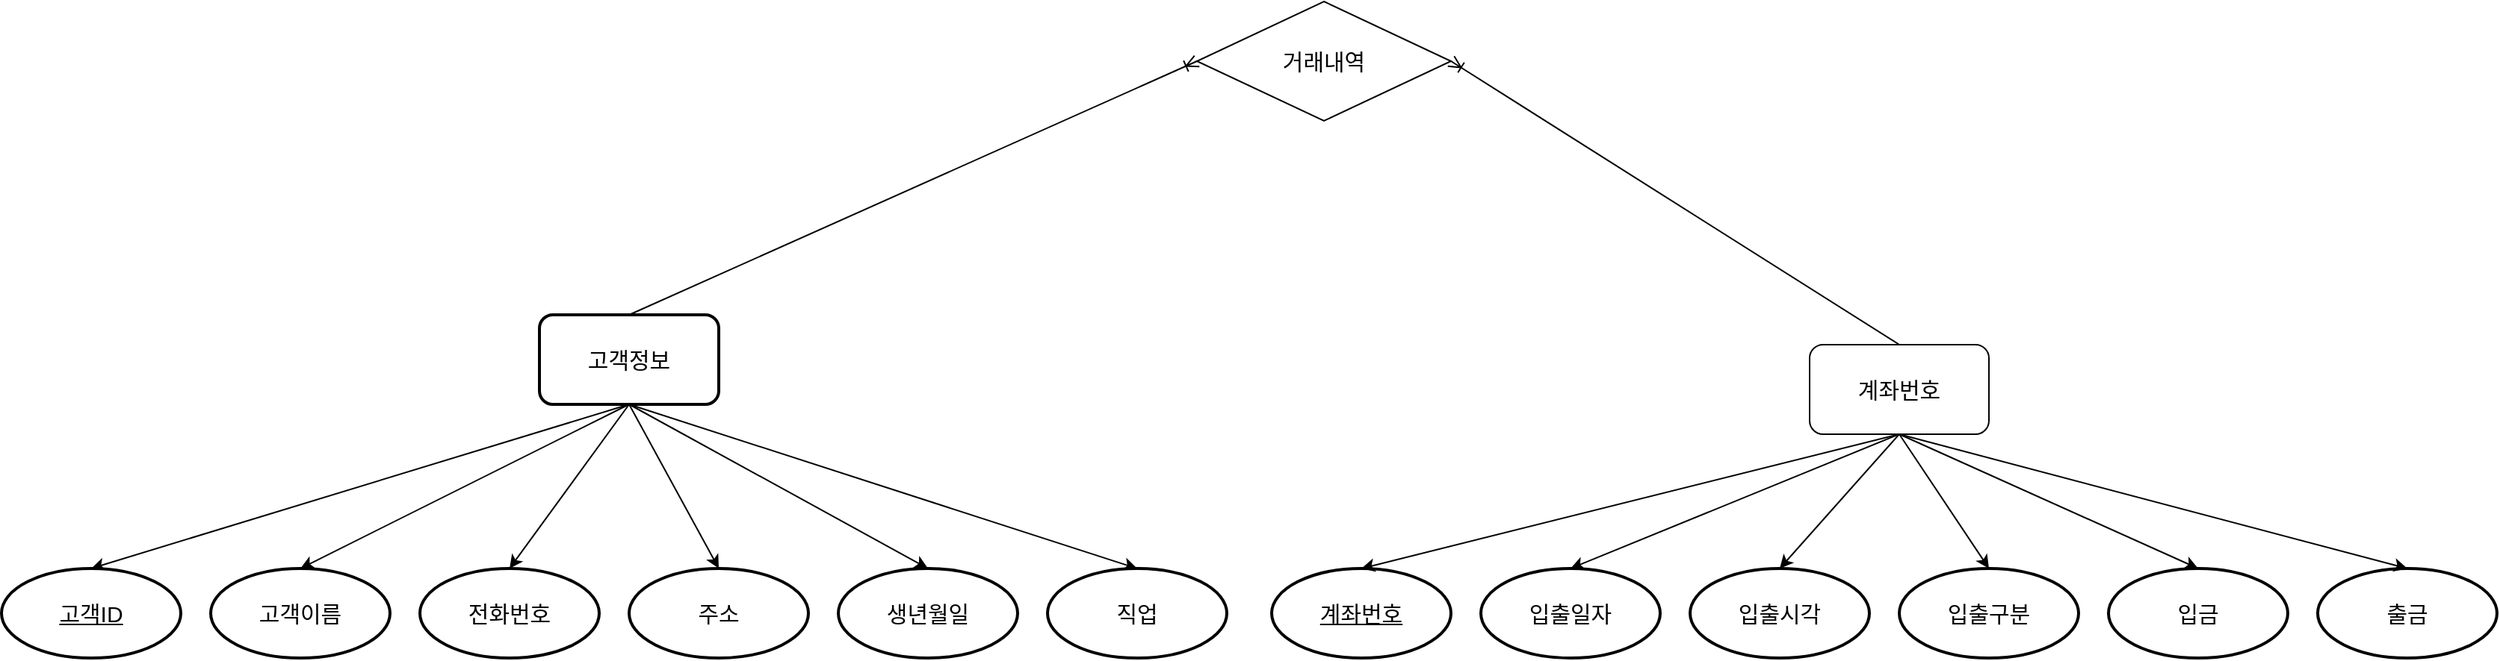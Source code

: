 <mxfile version="21.2.1" type="device">
  <diagram name="페이지-1" id="mg6GiFDDX-MGdzcQbjqu">
    <mxGraphModel dx="5370" dy="649" grid="1" gridSize="10" guides="1" tooltips="1" connect="1" arrows="1" fold="1" page="1" pageScale="1" pageWidth="4681" pageHeight="3300" math="0" shadow="0">
      <root>
        <mxCell id="0" />
        <mxCell id="1" parent="0" />
        <mxCell id="Ig3D1qV6tiJ_f8_kMlCa-8" style="rounded=0;orthogonalLoop=1;jettySize=auto;html=1;entryX=0.5;entryY=0;entryDx=0;entryDy=0;exitX=0.5;exitY=1;exitDx=0;exitDy=0;" edge="1" parent="1" source="Ig3D1qV6tiJ_f8_kMlCa-1" target="Ig3D1qV6tiJ_f8_kMlCa-3">
          <mxGeometry relative="1" as="geometry" />
        </mxCell>
        <mxCell id="Ig3D1qV6tiJ_f8_kMlCa-9" style="rounded=0;orthogonalLoop=1;jettySize=auto;html=1;entryX=0.5;entryY=0;entryDx=0;entryDy=0;exitX=0.5;exitY=1;exitDx=0;exitDy=0;" edge="1" parent="1" source="Ig3D1qV6tiJ_f8_kMlCa-1" target="Ig3D1qV6tiJ_f8_kMlCa-2">
          <mxGeometry relative="1" as="geometry" />
        </mxCell>
        <mxCell id="Ig3D1qV6tiJ_f8_kMlCa-10" style="rounded=0;orthogonalLoop=1;jettySize=auto;html=1;entryX=0.5;entryY=0;entryDx=0;entryDy=0;exitX=0.5;exitY=1;exitDx=0;exitDy=0;" edge="1" parent="1" source="Ig3D1qV6tiJ_f8_kMlCa-1" target="Ig3D1qV6tiJ_f8_kMlCa-4">
          <mxGeometry relative="1" as="geometry" />
        </mxCell>
        <mxCell id="Ig3D1qV6tiJ_f8_kMlCa-11" style="rounded=0;orthogonalLoop=1;jettySize=auto;html=1;entryX=0.5;entryY=0;entryDx=0;entryDy=0;exitX=0.5;exitY=1;exitDx=0;exitDy=0;" edge="1" parent="1" source="Ig3D1qV6tiJ_f8_kMlCa-1" target="Ig3D1qV6tiJ_f8_kMlCa-5">
          <mxGeometry relative="1" as="geometry" />
        </mxCell>
        <mxCell id="Ig3D1qV6tiJ_f8_kMlCa-12" style="rounded=0;orthogonalLoop=1;jettySize=auto;html=1;entryX=0.5;entryY=0;entryDx=0;entryDy=0;exitX=0.5;exitY=1;exitDx=0;exitDy=0;" edge="1" parent="1" source="Ig3D1qV6tiJ_f8_kMlCa-1" target="Ig3D1qV6tiJ_f8_kMlCa-6">
          <mxGeometry relative="1" as="geometry" />
        </mxCell>
        <mxCell id="Ig3D1qV6tiJ_f8_kMlCa-13" style="rounded=0;orthogonalLoop=1;jettySize=auto;html=1;entryX=0.5;entryY=0;entryDx=0;entryDy=0;exitX=0.5;exitY=1;exitDx=0;exitDy=0;" edge="1" parent="1" source="Ig3D1qV6tiJ_f8_kMlCa-1" target="Ig3D1qV6tiJ_f8_kMlCa-7">
          <mxGeometry relative="1" as="geometry" />
        </mxCell>
        <mxCell id="Ig3D1qV6tiJ_f8_kMlCa-1" value="&lt;font style=&quot;font-size: 15px;&quot;&gt;고객정보&lt;/font&gt;" style="rounded=1;whiteSpace=wrap;html=1;strokeWidth=2;" vertex="1" parent="1">
          <mxGeometry x="340" y="440" width="120" height="60" as="geometry" />
        </mxCell>
        <mxCell id="Ig3D1qV6tiJ_f8_kMlCa-2" value="&lt;font style=&quot;font-size: 15px;&quot;&gt;고객이름&lt;/font&gt;" style="ellipse;whiteSpace=wrap;html=1;strokeWidth=2;" vertex="1" parent="1">
          <mxGeometry x="120" y="610" width="120" height="60" as="geometry" />
        </mxCell>
        <mxCell id="Ig3D1qV6tiJ_f8_kMlCa-3" value="&lt;u&gt;&lt;font style=&quot;font-size: 15px;&quot;&gt;고객ID&lt;/font&gt;&lt;/u&gt;" style="ellipse;whiteSpace=wrap;html=1;strokeWidth=2;" vertex="1" parent="1">
          <mxGeometry x="-20" y="610" width="120" height="60" as="geometry" />
        </mxCell>
        <mxCell id="Ig3D1qV6tiJ_f8_kMlCa-4" value="&lt;font style=&quot;font-size: 15px;&quot;&gt;전화번호&lt;br&gt;&lt;/font&gt;" style="ellipse;whiteSpace=wrap;html=1;strokeWidth=2;" vertex="1" parent="1">
          <mxGeometry x="260" y="610" width="120" height="60" as="geometry" />
        </mxCell>
        <mxCell id="Ig3D1qV6tiJ_f8_kMlCa-5" value="&lt;font style=&quot;font-size: 15px;&quot;&gt;주소&lt;br&gt;&lt;/font&gt;" style="ellipse;whiteSpace=wrap;html=1;strokeWidth=2;" vertex="1" parent="1">
          <mxGeometry x="400" y="610" width="120" height="60" as="geometry" />
        </mxCell>
        <mxCell id="Ig3D1qV6tiJ_f8_kMlCa-6" value="&lt;font style=&quot;font-size: 15px;&quot;&gt;생년월일&lt;/font&gt;" style="ellipse;whiteSpace=wrap;html=1;strokeWidth=2;" vertex="1" parent="1">
          <mxGeometry x="540" y="610" width="120" height="60" as="geometry" />
        </mxCell>
        <mxCell id="Ig3D1qV6tiJ_f8_kMlCa-7" value="&lt;font style=&quot;font-size: 15px;&quot;&gt;직업&lt;br&gt;&lt;/font&gt;" style="ellipse;whiteSpace=wrap;html=1;strokeWidth=2;" vertex="1" parent="1">
          <mxGeometry x="680" y="610" width="120" height="60" as="geometry" />
        </mxCell>
        <mxCell id="Ig3D1qV6tiJ_f8_kMlCa-14" value="&lt;font style=&quot;font-size: 15px;&quot;&gt;계좌번호&lt;/font&gt;" style="rounded=1;whiteSpace=wrap;html=1;" vertex="1" parent="1">
          <mxGeometry x="1190" y="460" width="120" height="60" as="geometry" />
        </mxCell>
        <mxCell id="Ig3D1qV6tiJ_f8_kMlCa-15" value="&lt;u&gt;&lt;font style=&quot;font-size: 15px;&quot;&gt;계좌번호&lt;br&gt;&lt;/font&gt;&lt;/u&gt;" style="ellipse;whiteSpace=wrap;html=1;strokeWidth=2;" vertex="1" parent="1">
          <mxGeometry x="830" y="610" width="120" height="60" as="geometry" />
        </mxCell>
        <mxCell id="Ig3D1qV6tiJ_f8_kMlCa-16" value="&lt;font style=&quot;font-size: 15px;&quot;&gt;입출일자&lt;/font&gt;" style="ellipse;whiteSpace=wrap;html=1;strokeWidth=2;" vertex="1" parent="1">
          <mxGeometry x="970" y="610" width="120" height="60" as="geometry" />
        </mxCell>
        <mxCell id="Ig3D1qV6tiJ_f8_kMlCa-17" value="&lt;font style=&quot;font-size: 15px;&quot;&gt;입출시각&lt;/font&gt;" style="ellipse;whiteSpace=wrap;html=1;strokeWidth=2;" vertex="1" parent="1">
          <mxGeometry x="1110" y="610" width="120" height="60" as="geometry" />
        </mxCell>
        <mxCell id="Ig3D1qV6tiJ_f8_kMlCa-18" value="&lt;font style=&quot;font-size: 15px;&quot;&gt;입금&lt;/font&gt;" style="ellipse;whiteSpace=wrap;html=1;strokeWidth=2;" vertex="1" parent="1">
          <mxGeometry x="1390" y="610" width="120" height="60" as="geometry" />
        </mxCell>
        <mxCell id="Ig3D1qV6tiJ_f8_kMlCa-19" value="&lt;span style=&quot;font-size: 15px;&quot;&gt;입출구분&lt;/span&gt;" style="ellipse;whiteSpace=wrap;html=1;strokeWidth=2;" vertex="1" parent="1">
          <mxGeometry x="1250" y="610" width="120" height="60" as="geometry" />
        </mxCell>
        <mxCell id="Ig3D1qV6tiJ_f8_kMlCa-20" value="&lt;font style=&quot;font-size: 15px;&quot;&gt;출금&lt;br&gt;&lt;/font&gt;" style="ellipse;whiteSpace=wrap;html=1;strokeWidth=2;" vertex="1" parent="1">
          <mxGeometry x="1530" y="610" width="120" height="60" as="geometry" />
        </mxCell>
        <mxCell id="Ig3D1qV6tiJ_f8_kMlCa-21" style="rounded=0;orthogonalLoop=1;jettySize=auto;html=1;entryX=0.5;entryY=0;entryDx=0;entryDy=0;exitX=0.5;exitY=1;exitDx=0;exitDy=0;" edge="1" parent="1" source="Ig3D1qV6tiJ_f8_kMlCa-14" target="Ig3D1qV6tiJ_f8_kMlCa-15">
          <mxGeometry relative="1" as="geometry">
            <mxPoint x="1240" y="450" as="sourcePoint" />
            <mxPoint x="880" y="560" as="targetPoint" />
          </mxGeometry>
        </mxCell>
        <mxCell id="Ig3D1qV6tiJ_f8_kMlCa-23" style="rounded=0;orthogonalLoop=1;jettySize=auto;html=1;entryX=0.5;entryY=0;entryDx=0;entryDy=0;exitX=0.5;exitY=1;exitDx=0;exitDy=0;" edge="1" parent="1" source="Ig3D1qV6tiJ_f8_kMlCa-14" target="Ig3D1qV6tiJ_f8_kMlCa-16">
          <mxGeometry relative="1" as="geometry">
            <mxPoint x="1260" y="530" as="sourcePoint" />
            <mxPoint x="900" y="620" as="targetPoint" />
          </mxGeometry>
        </mxCell>
        <mxCell id="Ig3D1qV6tiJ_f8_kMlCa-24" style="rounded=0;orthogonalLoop=1;jettySize=auto;html=1;entryX=0.5;entryY=0;entryDx=0;entryDy=0;exitX=0.5;exitY=1;exitDx=0;exitDy=0;" edge="1" parent="1" source="Ig3D1qV6tiJ_f8_kMlCa-14" target="Ig3D1qV6tiJ_f8_kMlCa-19">
          <mxGeometry relative="1" as="geometry">
            <mxPoint x="1210" y="430" as="sourcePoint" />
            <mxPoint x="850" y="520" as="targetPoint" />
          </mxGeometry>
        </mxCell>
        <mxCell id="Ig3D1qV6tiJ_f8_kMlCa-25" style="rounded=0;orthogonalLoop=1;jettySize=auto;html=1;entryX=0.5;entryY=0;entryDx=0;entryDy=0;exitX=0.5;exitY=1;exitDx=0;exitDy=0;" edge="1" parent="1" source="Ig3D1qV6tiJ_f8_kMlCa-14" target="Ig3D1qV6tiJ_f8_kMlCa-17">
          <mxGeometry relative="1" as="geometry">
            <mxPoint x="1210" y="690" as="sourcePoint" />
            <mxPoint x="1010" y="850" as="targetPoint" />
          </mxGeometry>
        </mxCell>
        <mxCell id="Ig3D1qV6tiJ_f8_kMlCa-26" style="rounded=0;orthogonalLoop=1;jettySize=auto;html=1;entryX=0.5;entryY=0;entryDx=0;entryDy=0;exitX=0.5;exitY=1;exitDx=0;exitDy=0;" edge="1" parent="1" source="Ig3D1qV6tiJ_f8_kMlCa-14" target="Ig3D1qV6tiJ_f8_kMlCa-20">
          <mxGeometry relative="1" as="geometry">
            <mxPoint x="1290" y="560" as="sourcePoint" />
            <mxPoint x="930" y="650" as="targetPoint" />
          </mxGeometry>
        </mxCell>
        <mxCell id="Ig3D1qV6tiJ_f8_kMlCa-27" style="rounded=0;orthogonalLoop=1;jettySize=auto;html=1;entryX=0.5;entryY=0;entryDx=0;entryDy=0;exitX=0.5;exitY=1;exitDx=0;exitDy=0;" edge="1" parent="1" source="Ig3D1qV6tiJ_f8_kMlCa-14" target="Ig3D1qV6tiJ_f8_kMlCa-18">
          <mxGeometry relative="1" as="geometry">
            <mxPoint x="1260" y="530" as="sourcePoint" />
            <mxPoint x="1320" y="620" as="targetPoint" />
          </mxGeometry>
        </mxCell>
        <mxCell id="Ig3D1qV6tiJ_f8_kMlCa-28" value="&lt;font style=&quot;font-size: 15px;&quot;&gt;거래내역&lt;/font&gt;" style="rhombus;whiteSpace=wrap;html=1;" vertex="1" parent="1">
          <mxGeometry x="780" y="230" width="170" height="80" as="geometry" />
        </mxCell>
        <mxCell id="Ig3D1qV6tiJ_f8_kMlCa-29" value="" style="fontSize=12;html=1;endArrow=ERoneToMany;rounded=0;entryX=0;entryY=0.5;entryDx=0;entryDy=0;exitX=0.5;exitY=0;exitDx=0;exitDy=0;" edge="1" parent="1" source="Ig3D1qV6tiJ_f8_kMlCa-1" target="Ig3D1qV6tiJ_f8_kMlCa-28">
          <mxGeometry width="100" height="100" relative="1" as="geometry">
            <mxPoint x="410" y="410" as="sourcePoint" />
            <mxPoint x="770" y="360" as="targetPoint" />
          </mxGeometry>
        </mxCell>
        <mxCell id="Ig3D1qV6tiJ_f8_kMlCa-30" value="" style="fontSize=12;html=1;endArrow=ERoneToMany;rounded=0;entryX=1;entryY=0.5;entryDx=0;entryDy=0;exitX=0.5;exitY=0;exitDx=0;exitDy=0;" edge="1" parent="1" source="Ig3D1qV6tiJ_f8_kMlCa-14" target="Ig3D1qV6tiJ_f8_kMlCa-28">
          <mxGeometry width="100" height="100" relative="1" as="geometry">
            <mxPoint x="1020" y="440" as="sourcePoint" />
            <mxPoint x="1120" y="340" as="targetPoint" />
          </mxGeometry>
        </mxCell>
      </root>
    </mxGraphModel>
  </diagram>
</mxfile>
